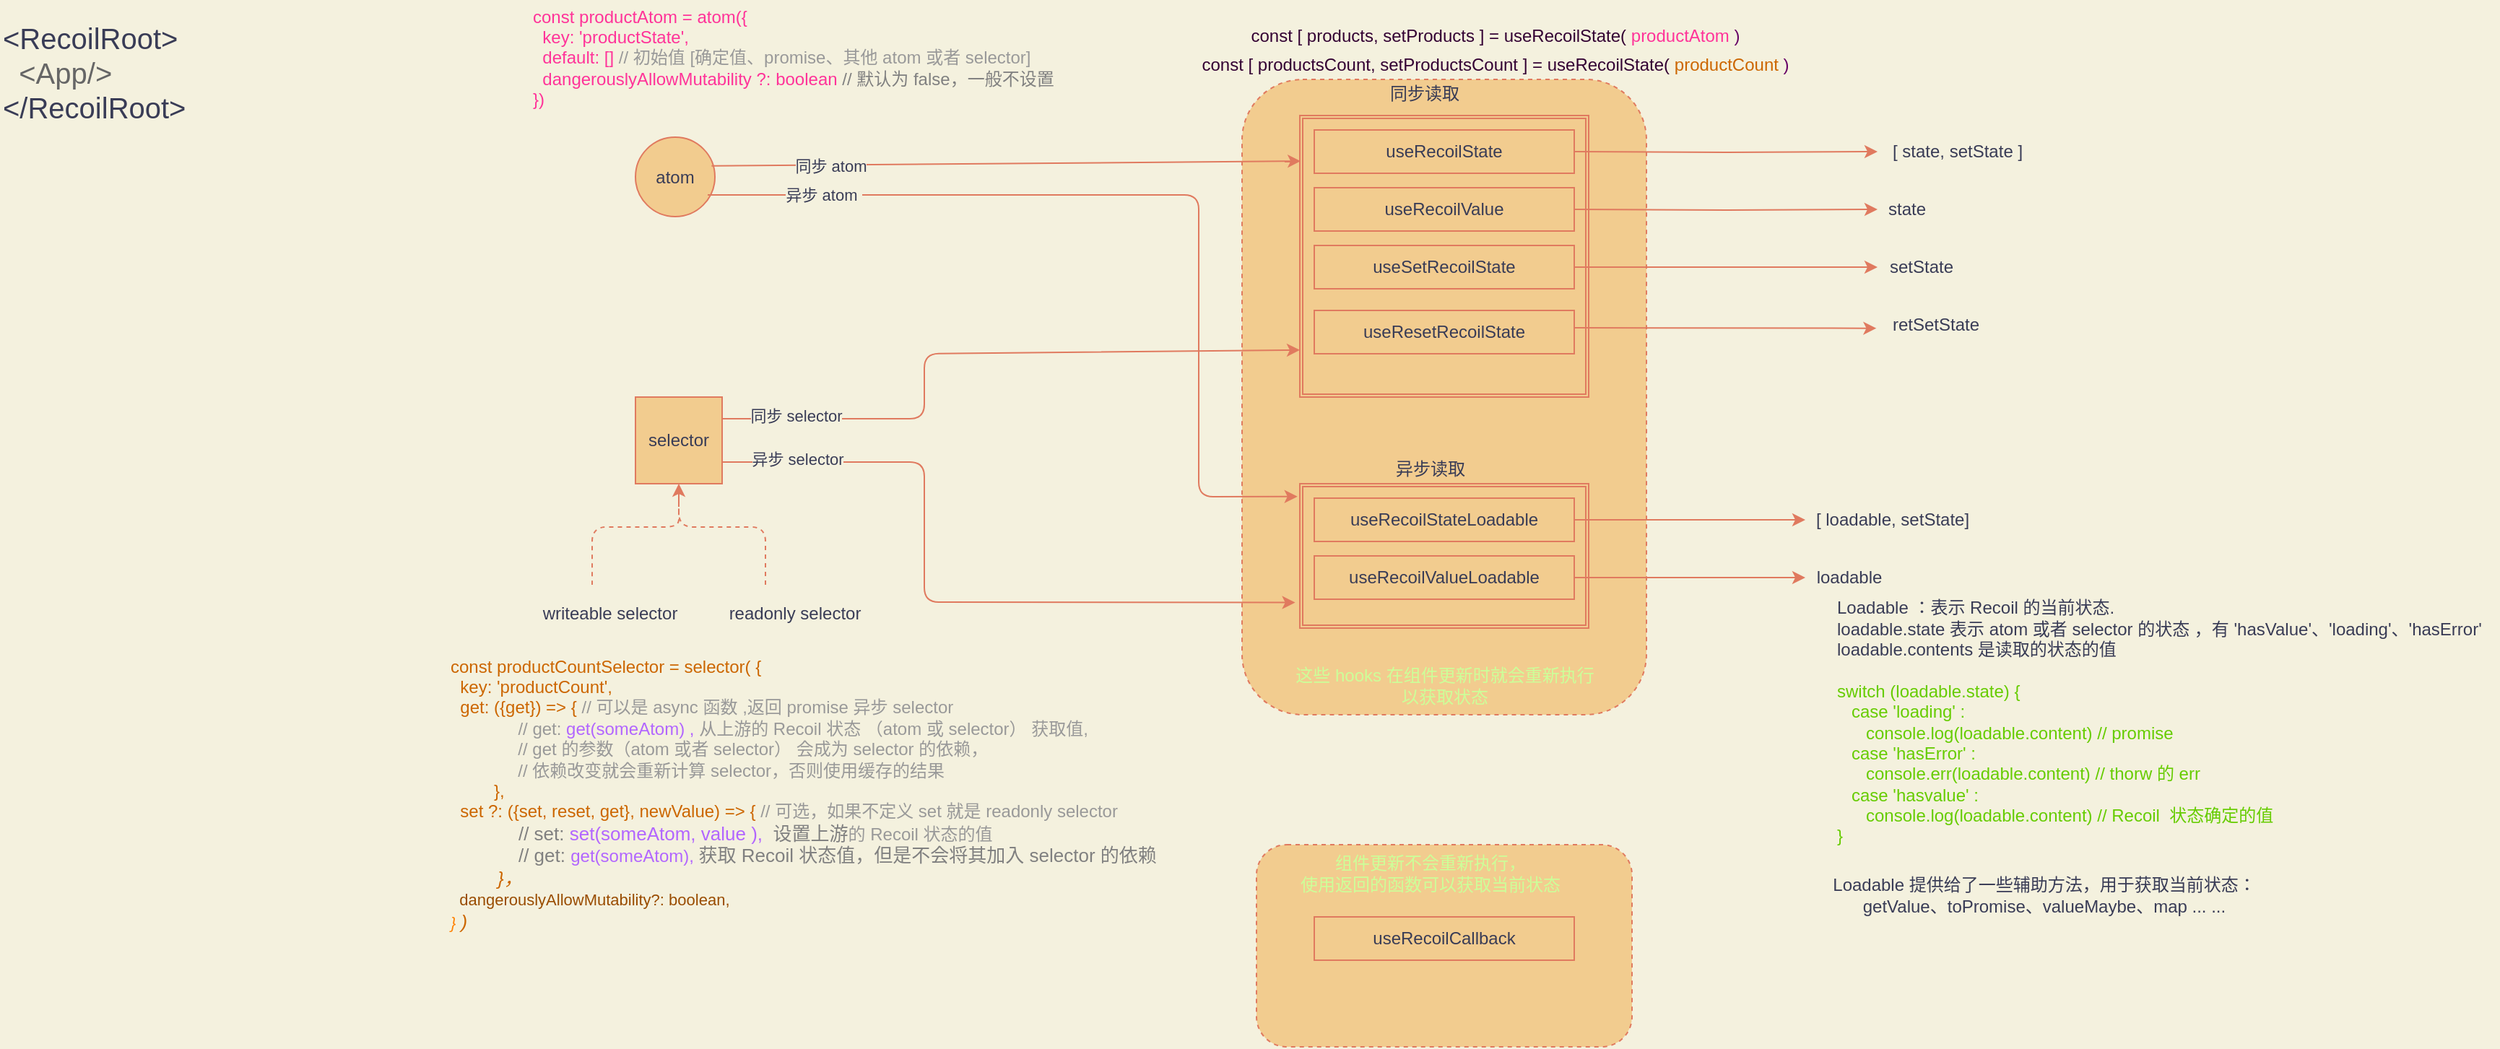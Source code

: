 <mxfile version="13.6.5">
    <diagram id="i2OgHjfCd6dJsEXkG7xI" name="第 1 页">
        <mxGraphModel dx="1069" dy="900" grid="1" gridSize="10" guides="1" tooltips="1" connect="1" arrows="1" fold="1" page="1" pageScale="1" pageWidth="827" pageHeight="1169" background="#F4F1DE" math="0" shadow="0">
            <root>
                <mxCell id="0"/>
                <mxCell id="1" parent="0"/>
                <mxCell id="76" value="" style="rounded=1;whiteSpace=wrap;html=1;dashed=1;strokeColor=#E07A5F;fillColor=#F2CC8F;fontColor=#393C56;" parent="1" vertex="1">
                    <mxGeometry x="940" y="620" width="260" height="140" as="geometry"/>
                </mxCell>
                <mxCell id="74" value="" style="rounded=1;whiteSpace=wrap;html=1;dashed=1;strokeColor=#E07A5F;fillColor=#F2CC8F;fontColor=#393C56;" parent="1" vertex="1">
                    <mxGeometry x="930" y="90" width="280" height="440" as="geometry"/>
                </mxCell>
                <mxCell id="35" value="" style="shape=ext;double=1;rounded=0;whiteSpace=wrap;html=1;fillColor=#F2CC8F;strokeColor=#E07A5F;fontColor=#393C56;" parent="1" vertex="1">
                    <mxGeometry x="970" y="115" width="200" height="195" as="geometry"/>
                </mxCell>
                <mxCell id="8" value="" style="edgeStyle=orthogonalEdgeStyle;rounded=0;orthogonalLoop=1;jettySize=auto;html=1;strokeColor=#E07A5F;fontColor=#393C56;labelBackgroundColor=#F4F1DE;" parent="1" target="7" edge="1">
                    <mxGeometry relative="1" as="geometry">
                        <mxPoint x="1160" y="140" as="sourcePoint"/>
                    </mxGeometry>
                </mxCell>
                <mxCell id="7" value="[ state, setState ]" style="text;html=1;align=center;verticalAlign=middle;resizable=0;points=[];autosize=1;fontColor=#393C56;" parent="1" vertex="1">
                    <mxGeometry x="1370" y="130" width="110" height="20" as="geometry"/>
                </mxCell>
                <mxCell id="13" value="" style="edgeStyle=orthogonalEdgeStyle;rounded=0;orthogonalLoop=1;jettySize=auto;html=1;strokeColor=#E07A5F;fontColor=#393C56;labelBackgroundColor=#F4F1DE;" parent="1" target="12" edge="1">
                    <mxGeometry relative="1" as="geometry">
                        <mxPoint x="1160" y="180" as="sourcePoint"/>
                    </mxGeometry>
                </mxCell>
                <mxCell id="12" value="state" style="text;html=1;align=center;verticalAlign=middle;resizable=0;points=[];autosize=1;fontColor=#393C56;" parent="1" vertex="1">
                    <mxGeometry x="1370" y="170" width="40" height="20" as="geometry"/>
                </mxCell>
                <mxCell id="24" value="" style="edgeStyle=orthogonalEdgeStyle;rounded=0;orthogonalLoop=1;jettySize=auto;html=1;exitX=1;exitY=0.5;exitDx=0;exitDy=0;strokeColor=#E07A5F;fontColor=#393C56;labelBackgroundColor=#F4F1DE;" parent="1" source="40" target="23" edge="1">
                    <mxGeometry relative="1" as="geometry">
                        <mxPoint x="1170" y="220" as="sourcePoint"/>
                    </mxGeometry>
                </mxCell>
                <mxCell id="17" value="atom" style="ellipse;whiteSpace=wrap;html=1;aspect=fixed;fillColor=#F2CC8F;strokeColor=#E07A5F;fontColor=#393C56;" parent="1" vertex="1">
                    <mxGeometry x="510" y="130" width="55" height="55" as="geometry"/>
                </mxCell>
                <mxCell id="18" value="selector" style="whiteSpace=wrap;html=1;aspect=fixed;fillColor=#F2CC8F;strokeColor=#E07A5F;fontColor=#393C56;" parent="1" vertex="1">
                    <mxGeometry x="510" y="310" width="60" height="60" as="geometry"/>
                </mxCell>
                <mxCell id="23" value="setState" style="text;html=1;align=center;verticalAlign=middle;resizable=0;points=[];autosize=1;fontColor=#393C56;" parent="1" vertex="1">
                    <mxGeometry x="1370" y="210" width="60" height="20" as="geometry"/>
                </mxCell>
                <mxCell id="28" value="retSetState" style="text;html=1;align=center;verticalAlign=middle;resizable=0;points=[];autosize=1;fontColor=#393C56;" parent="1" vertex="1">
                    <mxGeometry x="1370" y="250" width="80" height="20" as="geometry"/>
                </mxCell>
                <mxCell id="72" style="edgeStyle=orthogonalEdgeStyle;rounded=0;orthogonalLoop=1;jettySize=auto;html=1;exitX=0.1;exitY=0.5;exitDx=0;exitDy=0;exitPerimeter=0;entryX=0.5;entryY=1;entryDx=0;entryDy=0;strokeColor=#E07A5F;fontColor=#393C56;labelBackgroundColor=#F4F1DE;" parent="1" source="29" target="18" edge="1">
                    <mxGeometry relative="1" as="geometry"/>
                </mxCell>
                <mxCell id="29" value="" style="shape=curlyBracket;whiteSpace=wrap;html=1;rounded=1;dashed=1;rotation=90;size=0.333;fillColor=#F2CC8F;strokeColor=#E07A5F;fontColor=#393C56;" parent="1" vertex="1">
                    <mxGeometry x="510" y="350" width="60" height="120" as="geometry"/>
                </mxCell>
                <mxCell id="30" value="writeable selector" style="text;html=1;align=center;verticalAlign=middle;resizable=0;points=[];autosize=1;fontColor=#393C56;" parent="1" vertex="1">
                    <mxGeometry x="437" y="450" width="110" height="20" as="geometry"/>
                </mxCell>
                <mxCell id="31" value="readonly selector" style="text;html=1;align=center;verticalAlign=middle;resizable=0;points=[];autosize=1;fontColor=#393C56;" parent="1" vertex="1">
                    <mxGeometry x="565" y="450" width="110" height="20" as="geometry"/>
                </mxCell>
                <mxCell id="33" value="异步 atom&amp;nbsp;" style="endArrow=classic;html=1;entryX=-0.008;entryY=0.089;entryDx=0;entryDy=0;entryPerimeter=0;strokeColor=#E07A5F;fontColor=#393C56;labelBackgroundColor=#F4F1DE;" parent="1" target="42" edge="1">
                    <mxGeometry x="-0.741" width="50" height="50" relative="1" as="geometry">
                        <mxPoint x="560" y="170" as="sourcePoint"/>
                        <mxPoint x="810" y="380" as="targetPoint"/>
                        <Array as="points">
                            <mxPoint x="900" y="170"/>
                            <mxPoint x="900" y="379"/>
                        </Array>
                        <mxPoint as="offset"/>
                    </mxGeometry>
                </mxCell>
                <mxCell id="38" value="useRecoilState" style="rounded=0;whiteSpace=wrap;html=1;fillColor=#F2CC8F;strokeColor=#E07A5F;fontColor=#393C56;" parent="1" vertex="1">
                    <mxGeometry x="980" y="125" width="180" height="30" as="geometry"/>
                </mxCell>
                <mxCell id="39" value="useRecoilValue" style="rounded=0;whiteSpace=wrap;html=1;fillColor=#F2CC8F;strokeColor=#E07A5F;fontColor=#393C56;" parent="1" vertex="1">
                    <mxGeometry x="980" y="165" width="180" height="30" as="geometry"/>
                </mxCell>
                <mxCell id="40" value="useSetRecoilState" style="rounded=0;whiteSpace=wrap;html=1;fillColor=#F2CC8F;strokeColor=#E07A5F;fontColor=#393C56;" parent="1" vertex="1">
                    <mxGeometry x="980" y="205" width="180" height="30" as="geometry"/>
                </mxCell>
                <mxCell id="41" value="useResetRecoilState" style="rounded=0;whiteSpace=wrap;html=1;fillColor=#F2CC8F;strokeColor=#E07A5F;fontColor=#393C56;" parent="1" vertex="1">
                    <mxGeometry x="980" y="250" width="180" height="30" as="geometry"/>
                </mxCell>
                <mxCell id="42" value="" style="shape=ext;double=1;rounded=0;whiteSpace=wrap;html=1;fillColor=#F2CC8F;strokeColor=#E07A5F;fontColor=#393C56;" parent="1" vertex="1">
                    <mxGeometry x="970" y="370" width="200" height="100" as="geometry"/>
                </mxCell>
                <mxCell id="52" value="" style="edgeStyle=orthogonalEdgeStyle;rounded=0;orthogonalLoop=1;jettySize=auto;html=1;strokeColor=#E07A5F;fontColor=#393C56;labelBackgroundColor=#F4F1DE;" parent="1" source="45" target="56" edge="1">
                    <mxGeometry relative="1" as="geometry">
                        <mxPoint x="1240" y="395" as="targetPoint"/>
                    </mxGeometry>
                </mxCell>
                <mxCell id="45" value="&lt;span&gt;useRecoilStateLoadable&lt;/span&gt;" style="rounded=0;whiteSpace=wrap;html=1;fillColor=#F2CC8F;strokeColor=#E07A5F;fontColor=#393C56;" parent="1" vertex="1">
                    <mxGeometry x="980" y="380" width="180" height="30" as="geometry"/>
                </mxCell>
                <mxCell id="46" value="&lt;span&gt;useRecoilValueLoadable&lt;/span&gt;" style="rounded=0;whiteSpace=wrap;html=1;fillColor=#F2CC8F;strokeColor=#E07A5F;fontColor=#393C56;" parent="1" vertex="1">
                    <mxGeometry x="980" y="420" width="180" height="30" as="geometry"/>
                </mxCell>
                <mxCell id="47" value="同步 selector" style="endArrow=classic;html=1;exitX=1;exitY=0.25;exitDx=0;exitDy=0;entryX=0;entryY=0.833;entryDx=0;entryDy=0;entryPerimeter=0;strokeColor=#E07A5F;fontColor=#393C56;labelBackgroundColor=#F4F1DE;" parent="1" source="18" target="35" edge="1">
                    <mxGeometry x="-0.773" y="2" width="50" height="50" relative="1" as="geometry">
                        <mxPoint x="570" y="540" as="sourcePoint"/>
                        <mxPoint x="810" y="290" as="targetPoint"/>
                        <Array as="points">
                            <mxPoint x="710" y="325"/>
                            <mxPoint x="710" y="280"/>
                        </Array>
                        <mxPoint as="offset"/>
                    </mxGeometry>
                </mxCell>
                <mxCell id="50" value="异步 selector" style="endArrow=classic;html=1;exitX=1;exitY=0.75;exitDx=0;exitDy=0;entryX=-0.016;entryY=0.823;entryDx=0;entryDy=0;entryPerimeter=0;strokeColor=#E07A5F;fontColor=#393C56;labelBackgroundColor=#F4F1DE;" parent="1" source="18" target="42" edge="1">
                    <mxGeometry x="-0.791" y="2" width="50" height="50" relative="1" as="geometry">
                        <mxPoint x="749" y="440" as="sourcePoint"/>
                        <mxPoint x="810" y="450" as="targetPoint"/>
                        <Array as="points">
                            <mxPoint x="710" y="355"/>
                            <mxPoint x="710" y="452"/>
                        </Array>
                        <mxPoint as="offset"/>
                    </mxGeometry>
                </mxCell>
                <mxCell id="55" value="" style="endArrow=classic;html=1;exitX=1;exitY=0.5;exitDx=0;exitDy=0;entryX=0;entryY=0.5;entryDx=0;entryDy=0;entryPerimeter=0;strokeColor=#E07A5F;fontColor=#393C56;labelBackgroundColor=#F4F1DE;" parent="1" source="46" target="57" edge="1">
                    <mxGeometry width="50" height="50" relative="1" as="geometry">
                        <mxPoint x="1026" y="440" as="sourcePoint"/>
                        <mxPoint x="1236" y="435" as="targetPoint"/>
                    </mxGeometry>
                </mxCell>
                <mxCell id="56" value="&lt;span&gt;[ loadable, setState]&lt;/span&gt;" style="text;html=1;align=center;verticalAlign=middle;resizable=0;points=[];autosize=1;fontColor=#393C56;" parent="1" vertex="1">
                    <mxGeometry x="1320" y="385" width="120" height="20" as="geometry"/>
                </mxCell>
                <mxCell id="57" value="loadable" style="text;html=1;align=center;verticalAlign=middle;resizable=0;points=[];autosize=1;fontColor=#393C56;" parent="1" vertex="1">
                    <mxGeometry x="1320" y="425" width="60" height="20" as="geometry"/>
                </mxCell>
                <mxCell id="58" value="同步读取" style="text;html=1;align=center;verticalAlign=middle;resizable=0;points=[];autosize=1;fontColor=#393C56;" parent="1" vertex="1">
                    <mxGeometry x="1026" y="90" width="60" height="20" as="geometry"/>
                </mxCell>
                <mxCell id="59" value="异步读取" style="text;html=1;align=center;verticalAlign=middle;resizable=0;points=[];autosize=1;fontColor=#393C56;" parent="1" vertex="1">
                    <mxGeometry x="1030" y="350" width="60" height="20" as="geometry"/>
                </mxCell>
                <mxCell id="60" value="&lt;font color=&quot;#ff3399&quot;&gt;const productAtom = atom({&lt;br&gt;&amp;nbsp; key: 'productState',&amp;nbsp;&lt;br&gt;&amp;nbsp; default: [] &lt;/font&gt;&lt;font color=&quot;#999999&quot;&gt;// 初始值 [确定值、promise、其他 atom 或者 selector]&lt;/font&gt;&lt;br&gt;&lt;font style=&quot;font-size: 12px&quot; color=&quot;#ff3399&quot;&gt;&amp;nbsp; dangerouslyAllowMutability ?: boolean&lt;/font&gt;&lt;font style=&quot;font-size: 12px&quot; color=&quot;#808080&quot;&gt; // 默认为 false，一般不设置&lt;/font&gt;&lt;font color=&quot;#ff3399&quot;&gt;&lt;br&gt;})&lt;/font&gt;" style="text;html=1;align=left;verticalAlign=middle;resizable=0;points=[];autosize=1;fontColor=#393C56;" parent="1" vertex="1">
                    <mxGeometry x="437" y="35" width="380" height="80" as="geometry"/>
                </mxCell>
                <mxCell id="61" value="&lt;font color=&quot;#330033&quot;&gt;const [ products, setProducts ] =&amp;nbsp;useRecoilState(&lt;/font&gt;&amp;nbsp;&lt;span style=&quot;color: rgb(255 , 51 , 153) ; text-align: left&quot;&gt;productAtom&amp;nbsp;&lt;/span&gt;&lt;span style=&quot;text-align: left&quot;&gt;&lt;font color=&quot;#660066&quot;&gt;)&lt;/font&gt;&lt;/span&gt;" style="text;html=1;align=center;verticalAlign=middle;resizable=0;points=[];autosize=1;fontColor=#393C56;" parent="1" vertex="1">
                    <mxGeometry x="930" y="50" width="350" height="20" as="geometry"/>
                </mxCell>
                <mxCell id="62" value="&lt;font color=&quot;#cc6600&quot;&gt;const productCountSelector = selector( {&lt;/font&gt;&lt;br&gt;&lt;font color=&quot;#cc6600&quot;&gt;&amp;nbsp; key: 'productCount',&lt;/font&gt;&lt;br&gt;&lt;font color=&quot;#cc6600&quot;&gt;&amp;nbsp; get: ({get}) =&amp;gt; { &lt;/font&gt;&lt;font color=&quot;#999999&quot;&gt;// 可以是 async 函数 ,返回 promise 异步 selector&lt;/font&gt;&lt;br&gt;&amp;nbsp; &amp;nbsp; &amp;nbsp; &amp;nbsp; &amp;nbsp; &amp;nbsp; &amp;nbsp; &lt;font color=&quot;#999999&quot;&gt;// get: &lt;/font&gt;&lt;font color=&quot;#b266ff&quot;&gt;get(someAtom) ,&amp;nbsp;&lt;/font&gt;&lt;font color=&quot;#999999&quot;&gt;从上游的 Recoil 状态 （atom 或 selector） 获取值,&lt;br&gt;&amp;nbsp; &amp;nbsp; &amp;nbsp; &amp;nbsp; &amp;nbsp; &amp;nbsp; &amp;nbsp; // get 的参数（atom 或者 selector） 会成为 selector 的依赖，&lt;br&gt;&amp;nbsp; &amp;nbsp; &amp;nbsp; &amp;nbsp; &amp;nbsp; &amp;nbsp; &amp;nbsp; // 依赖改变就会重新计算 selector，否则使用缓存的结果&lt;/font&gt;&lt;br&gt;&lt;font color=&quot;#cc6600&quot;&gt;&amp;nbsp; &amp;nbsp; &amp;nbsp; &amp;nbsp; &amp;nbsp;},&lt;/font&gt;&lt;br&gt;&lt;font color=&quot;#cc6600&quot;&gt;&amp;nbsp; set ?: ({set, reset, get}, newValue) =&amp;gt; { &lt;/font&gt;&lt;font color=&quot;#999999&quot;&gt;// 可选，如果不定义 set 就是&amp;nbsp;&lt;span style=&quot;text-align: center&quot;&gt;readonly selector&lt;/span&gt;&lt;/font&gt;&lt;font color=&quot;#cc6600&quot;&gt;&lt;br&gt;&lt;/font&gt;&lt;font style=&quot;font-size: 13px&quot;&gt;&lt;font style=&quot;font-size: 13px&quot;&gt;&lt;i style=&quot;color: rgb(128 , 128 , 128)&quot;&gt;&amp;nbsp; &amp;nbsp; &amp;nbsp; &amp;nbsp; &amp;nbsp; &amp;nbsp;&lt;/i&gt;&lt;font color=&quot;#808080&quot;&gt; &amp;nbsp;// set: &lt;/font&gt;&lt;font color=&quot;#b266ff&quot;&gt;set(someAtom, value ),&amp;nbsp;&lt;/font&gt;&lt;font color=&quot;#808080&quot;&gt; 设置上游&lt;/font&gt;&lt;/font&gt;&lt;/font&gt;&lt;span style=&quot;color: rgb(153 , 153 , 153)&quot;&gt;的 Recoil 状态的值&lt;/span&gt;&lt;font color=&quot;#808080&quot; style=&quot;font-size: 13px&quot;&gt;&lt;font style=&quot;font-size: 13px&quot;&gt;&lt;br&gt;&amp;nbsp; &amp;nbsp; &amp;nbsp; &amp;nbsp; &amp;nbsp; &amp;nbsp; &amp;nbsp;// get:&amp;nbsp;&lt;/font&gt;&lt;/font&gt;&lt;span style=&quot;color: rgb(178 , 102 , 255)&quot;&gt;get(someAtom),&amp;nbsp;&lt;/span&gt;&lt;font color=&quot;#808080&quot; style=&quot;font-size: 13px&quot;&gt;&lt;font style=&quot;font-size: 13px&quot;&gt;获取 Recoil 状态值，但是不会将其加入 selector 的依赖&lt;br&gt;&lt;/font&gt;&lt;/font&gt;&lt;i style=&quot;font-size: 13px&quot;&gt;&lt;font style=&quot;font-size: 13px&quot;&gt;&lt;font color=&quot;#cc6600&quot; style=&quot;font-size: 13px&quot;&gt;&amp;nbsp; &amp;nbsp; &amp;nbsp; &amp;nbsp; &amp;nbsp;}，&lt;br&gt;&lt;/font&gt;&lt;/font&gt;&lt;/i&gt;&lt;font style=&quot;font-size: 11px&quot; color=&quot;#994c00&quot;&gt;&lt;span class=&quot;token plain&quot; style=&quot;box-sizing: border-box&quot;&gt;&amp;nbsp; dangerouslyAllowMutability&lt;/span&gt;&lt;span class=&quot;token operator&quot; style=&quot;box-sizing: border-box&quot;&gt;?&lt;/span&gt;&lt;span class=&quot;token operator&quot; style=&quot;box-sizing: border-box&quot;&gt;:&lt;/span&gt;&lt;span class=&quot;token plain&quot; style=&quot;box-sizing: border-box&quot;&gt; boolean&lt;/span&gt;&lt;span class=&quot;token punctuation&quot; style=&quot;box-sizing: border-box&quot;&gt;,&lt;/span&gt;&lt;/font&gt;&lt;i style=&quot;font-size: 11px&quot;&gt;&lt;font style=&quot;font-size: 11px&quot;&gt;&lt;font style=&quot;font-size: 11px&quot; color=&quot;#ff8000&quot;&gt;&lt;br&gt;&lt;font style=&quot;font-size: 11px&quot;&gt;}&lt;/font&gt;&lt;/font&gt;&lt;font color=&quot;#cc6600&quot; style=&quot;font-size: 13px&quot;&gt; )&lt;/font&gt;&lt;/font&gt;&lt;/i&gt;" style="text;html=1;align=left;verticalAlign=middle;resizable=0;points=[];autosize=1;fontColor=#393C56;" parent="1" vertex="1">
                    <mxGeometry x="380" y="490" width="500" height="190" as="geometry"/>
                </mxCell>
                <mxCell id="63" value="&lt;font color=&quot;#330033&quot;&gt;const [ productsCount, setProductsCount ] =&amp;nbsp;useRecoilState(&lt;/font&gt;&amp;nbsp;&lt;span style=&quot;color: rgb(204 , 102 , 0) ; text-align: left&quot;&gt;productCount&lt;/span&gt;&lt;span style=&quot;color: rgb(255 , 51 , 153) ; text-align: left&quot;&gt;&amp;nbsp;&lt;/span&gt;&lt;span style=&quot;text-align: left&quot;&gt;&lt;font color=&quot;#660066&quot;&gt;)&lt;/font&gt;&lt;/span&gt;" style="text;html=1;align=center;verticalAlign=middle;resizable=0;points=[];autosize=1;fontColor=#393C56;" parent="1" vertex="1">
                    <mxGeometry x="895" y="70" width="420" height="20" as="geometry"/>
                </mxCell>
                <mxCell id="64" value="" style="endArrow=classic;html=1;entryX=-0.01;entryY=0.617;entryDx=0;entryDy=0;entryPerimeter=0;strokeColor=#E07A5F;fontColor=#393C56;labelBackgroundColor=#F4F1DE;" parent="1" target="28" edge="1">
                    <mxGeometry width="50" height="50" relative="1" as="geometry">
                        <mxPoint x="1160" y="262" as="sourcePoint"/>
                        <mxPoint x="1116" y="330" as="targetPoint"/>
                    </mxGeometry>
                </mxCell>
                <mxCell id="65" value="Loadable ：表示 Recoil 的当前状态.&lt;br&gt;loadable.state 表示 atom 或者 selector 的状态 ，有 'hasValue'、'loading'、'hasError'&lt;br&gt;loadable.contents 是读取的状态的值&lt;br&gt;&lt;br&gt;&lt;font color=&quot;#66cc00&quot;&gt;switch (loadable.state) {&lt;br&gt;&amp;nbsp; &amp;nbsp;case 'loading' : &lt;br&gt;&amp;nbsp; &amp;nbsp; &amp;nbsp; console.log(loadable.content) // promise&lt;br&gt;&amp;nbsp; &amp;nbsp;case 'hasError' : &lt;br&gt;&amp;nbsp; &amp;nbsp; &amp;nbsp; console.err(loadable.content) // thorw 的 err&lt;br&gt;&amp;nbsp; &amp;nbsp;case 'hasvalue' : &lt;br&gt;&amp;nbsp; &amp;nbsp; &amp;nbsp; console.log(loadable.content) // Recoil&amp;nbsp; 状态确定的值&lt;br&gt;}&lt;/font&gt;" style="text;html=1;align=left;verticalAlign=middle;resizable=0;points=[];autosize=1;fontColor=#393C56;" parent="1" vertex="1">
                    <mxGeometry x="1340" y="450" width="460" height="170" as="geometry"/>
                </mxCell>
                <mxCell id="66" value="Loadable 提供给了一些辅助方法，用于获取当前状态：&lt;br&gt;getValue、toPromise、valueMaybe、map ... ..." style="text;html=1;align=center;verticalAlign=middle;resizable=0;points=[];autosize=1;fontColor=#393C56;" parent="1" vertex="1">
                    <mxGeometry x="1330" y="640" width="310" height="30" as="geometry"/>
                </mxCell>
                <mxCell id="67" value="&lt;font style=&quot;font-size: 20px&quot;&gt;&amp;lt;RecoilRoot&amp;gt;&lt;br&gt;&amp;nbsp;&lt;font color=&quot;#666666&quot;&gt; &amp;lt;App/&amp;gt;&lt;/font&gt;&lt;br&gt;&amp;lt;/RecoilRoot&amp;gt;&lt;/font&gt;" style="text;html=1;align=left;verticalAlign=middle;resizable=0;points=[];autosize=1;fontColor=#393C56;" parent="1" vertex="1">
                    <mxGeometry x="70" y="60" width="140" height="50" as="geometry"/>
                </mxCell>
                <mxCell id="70" value="" style="endArrow=classic;html=1;entryX=0.003;entryY=0.162;entryDx=0;entryDy=0;entryPerimeter=0;exitX=0.958;exitY=0.361;exitDx=0;exitDy=0;exitPerimeter=0;strokeColor=#E07A5F;fontColor=#393C56;labelBackgroundColor=#F4F1DE;" parent="1" source="17" target="35" edge="1">
                    <mxGeometry width="50" height="50" relative="1" as="geometry">
                        <mxPoint x="570" y="150" as="sourcePoint"/>
                        <mxPoint x="850" y="380" as="targetPoint"/>
                    </mxGeometry>
                </mxCell>
                <mxCell id="71" value="同步 atom" style="edgeLabel;html=1;align=center;verticalAlign=middle;resizable=0;points=[];fontColor=#393C56;labelBackgroundColor=#F4F1DE;" parent="70" vertex="1" connectable="0">
                    <mxGeometry x="-0.625" relative="1" as="geometry">
                        <mxPoint x="6" y="0.42" as="offset"/>
                    </mxGeometry>
                </mxCell>
                <mxCell id="73" value="&lt;span&gt;useRecoilCallback&lt;/span&gt;" style="rounded=0;whiteSpace=wrap;html=1;fillColor=#F2CC8F;strokeColor=#E07A5F;fontColor=#393C56;" parent="1" vertex="1">
                    <mxGeometry x="980" y="670" width="180" height="30" as="geometry"/>
                </mxCell>
                <mxCell id="75" value="&lt;font color=&quot;#ccff99&quot;&gt;这些 hooks 在组件更新时就会重新执行&lt;br&gt;以获取状态&lt;/font&gt;" style="text;html=1;align=center;verticalAlign=middle;resizable=0;points=[];autosize=1;fontColor=#393C56;" parent="1" vertex="1">
                    <mxGeometry x="960" y="495" width="220" height="30" as="geometry"/>
                </mxCell>
                <mxCell id="77" value="&lt;font color=&quot;#ccff99&quot;&gt;组件更新不会重新执行，&lt;br&gt;使用返回的函数可以获取当前状态&lt;/font&gt;" style="text;html=1;align=center;verticalAlign=middle;resizable=0;points=[];autosize=1;fontColor=#393C56;" parent="1" vertex="1">
                    <mxGeometry x="960" y="625" width="200" height="30" as="geometry"/>
                </mxCell>
            </root>
        </mxGraphModel>
    </diagram>
</mxfile>
